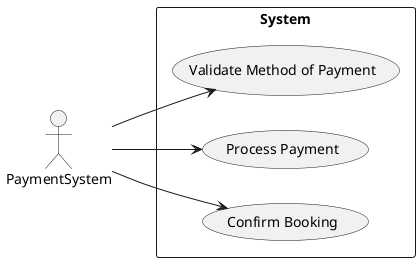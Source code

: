 @startuml paymentsystem
left to right direction
actor PaymentSystem
rectangle "System" as system {
  (Validate Method of Payment)
  (Process Payment)
  (Confirm Booking)
}
PaymentSystem --> (Validate Method of Payment)
PaymentSystem --> (Process Payment)
PaymentSystem --> (Confirm Booking)
@enduml